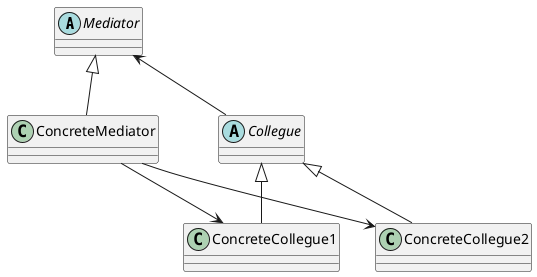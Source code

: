 @startuml
together {
  abstract class Mediator
  class ConcreteMediator
}
together {
  abstract class Collegue
  class ConcreteCollegue1
  class ConcreteCollegue2
}

Mediator <-- Collegue
Mediator <|-- ConcreteMediator

Collegue <|-- ConcreteCollegue1
Collegue <|-- ConcreteCollegue2
ConcreteMediator --> ConcreteCollegue1
ConcreteMediator --> ConcreteCollegue2

@enduml
